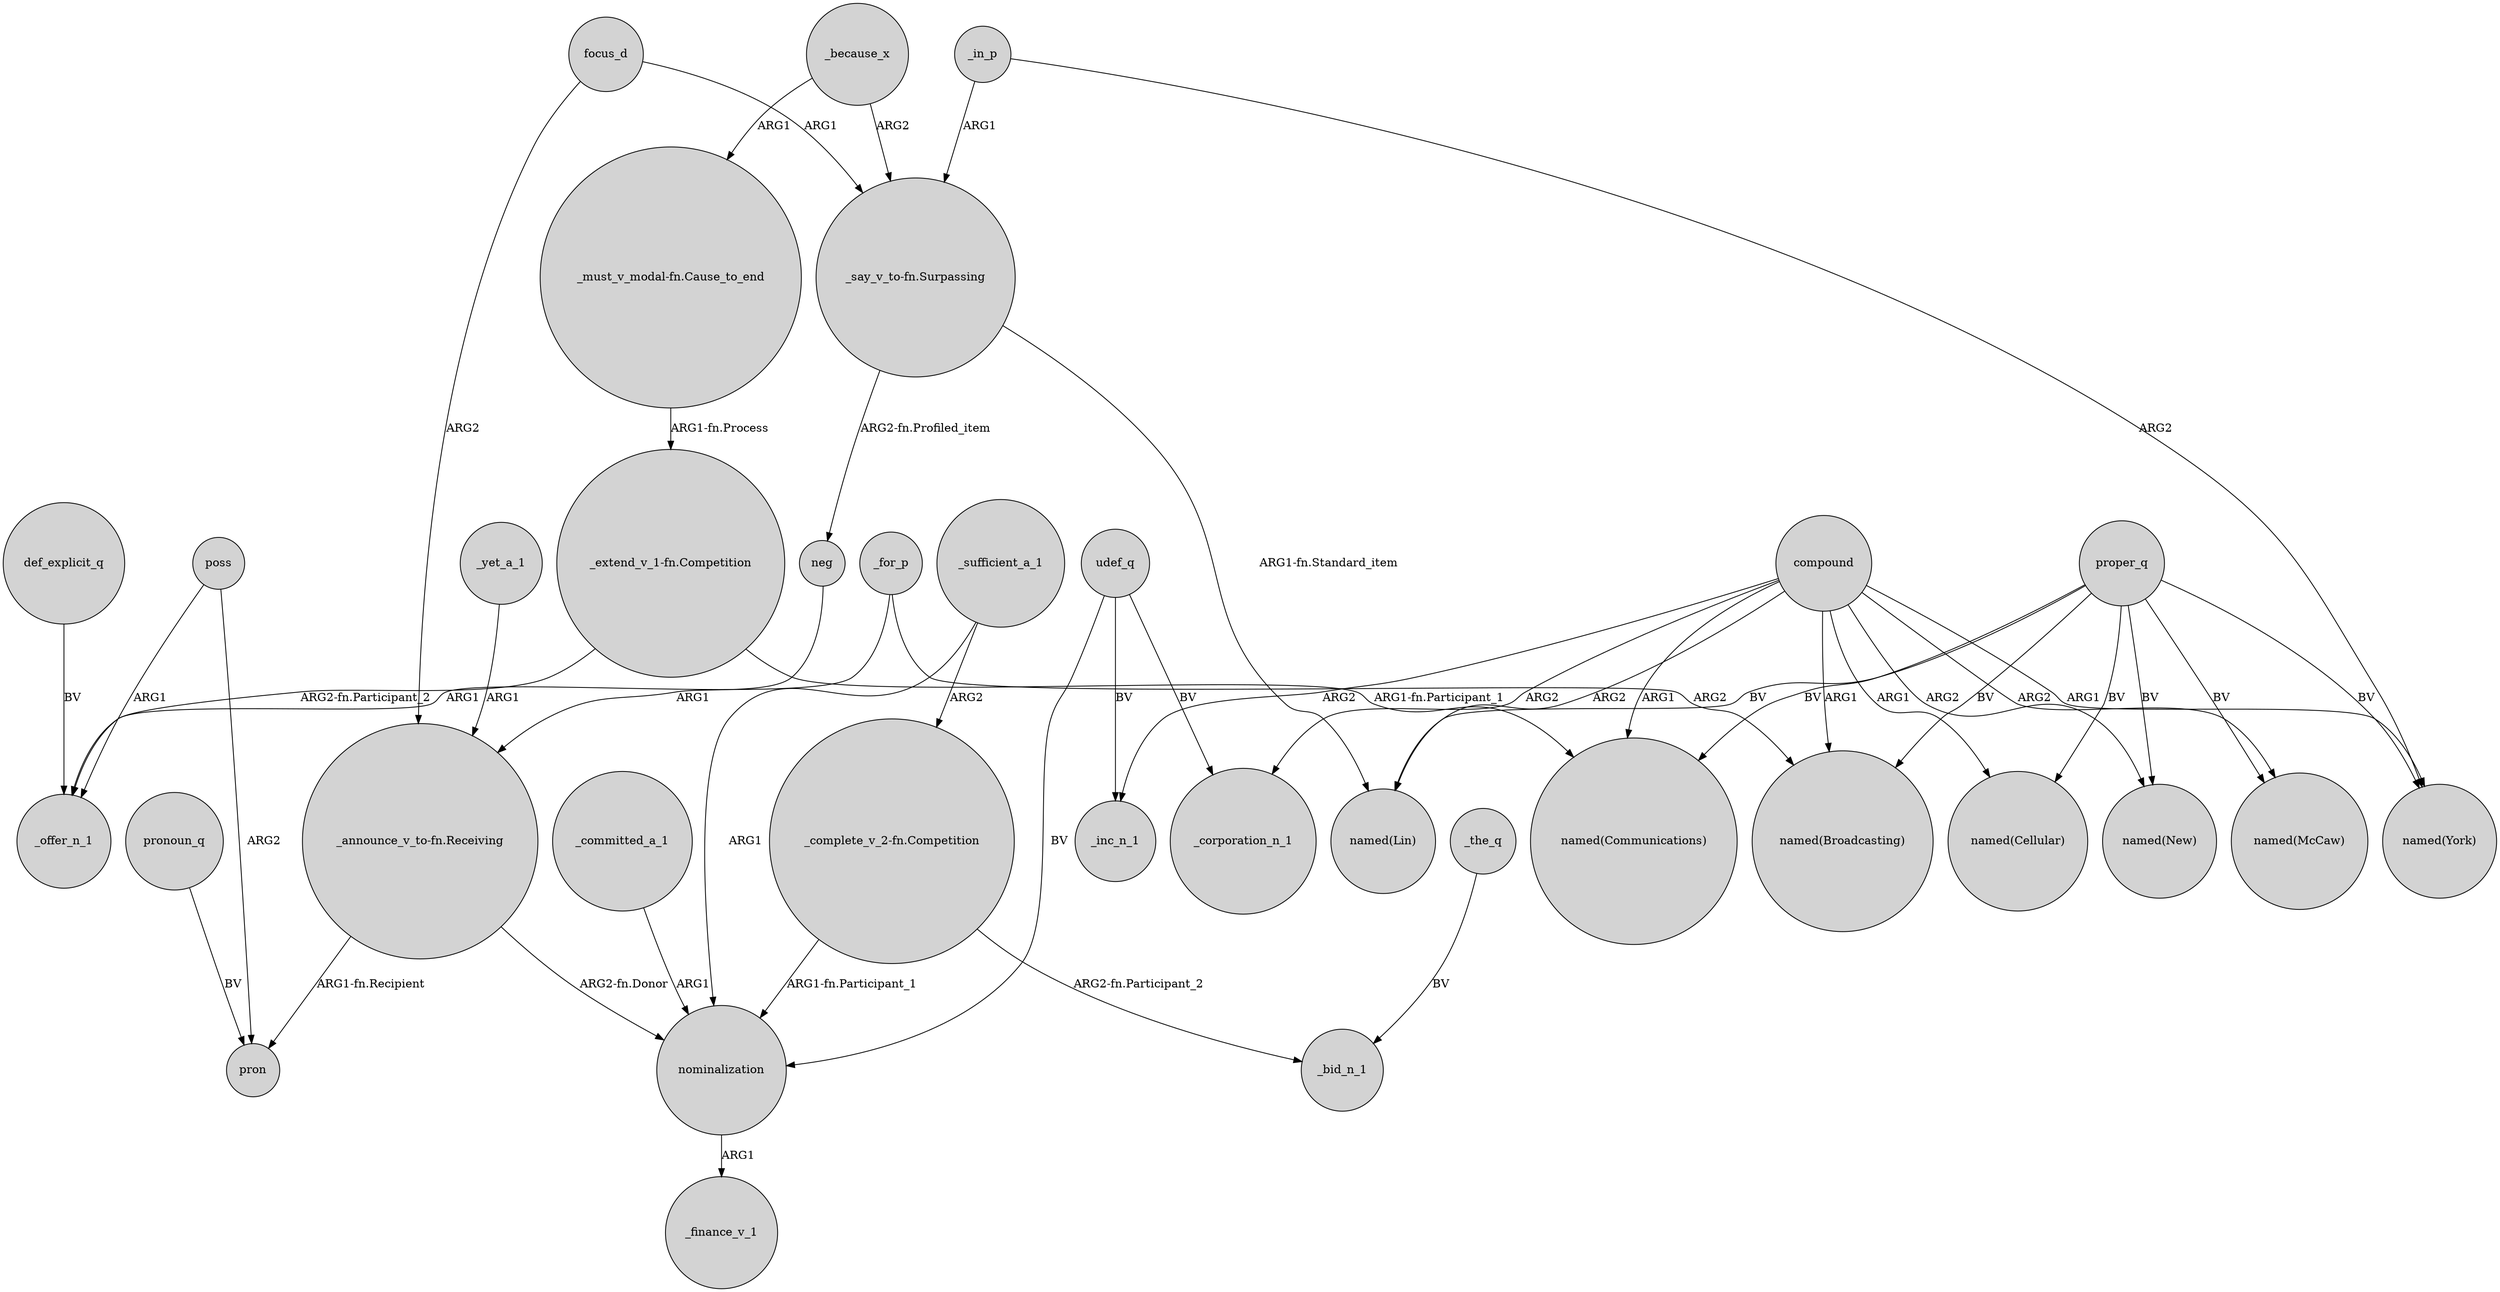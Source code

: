 digraph {
	node [shape=circle style=filled]
	compound -> "named(McCaw)" [label=ARG2]
	proper_q -> "named(Communications)" [label=BV]
	_for_p -> _offer_n_1 [label=ARG1]
	_sufficient_a_1 -> nominalization [label=ARG1]
	nominalization -> _finance_v_1 [label=ARG1]
	"_complete_v_2-fn.Competition" -> _bid_n_1 [label="ARG2-fn.Participant_2"]
	compound -> "named(New)" [label=ARG2]
	"_extend_v_1-fn.Competition" -> "named(Communications)" [label="ARG1-fn.Participant_1"]
	compound -> "named(Communications)" [label=ARG1]
	proper_q -> "named(New)" [label=BV]
	proper_q -> "named(Lin)" [label=BV]
	_because_x -> "_say_v_to-fn.Surpassing" [label=ARG2]
	compound -> "named(Cellular)" [label=ARG1]
	udef_q -> nominalization [label=BV]
	proper_q -> "named(McCaw)" [label=BV]
	_because_x -> "_must_v_modal-fn.Cause_to_end" [label=ARG1]
	proper_q -> "named(York)" [label=BV]
	pronoun_q -> pron [label=BV]
	poss -> _offer_n_1 [label=ARG1]
	udef_q -> _inc_n_1 [label=BV]
	poss -> pron [label=ARG2]
	compound -> _inc_n_1 [label=ARG2]
	"_say_v_to-fn.Surpassing" -> "named(Lin)" [label="ARG1-fn.Standard_item"]
	_in_p -> "_say_v_to-fn.Surpassing" [label=ARG1]
	neg -> "_announce_v_to-fn.Receiving" [label=ARG1]
	_in_p -> "named(York)" [label=ARG2]
	_committed_a_1 -> nominalization [label=ARG1]
	compound -> "named(Lin)" [label=ARG2]
	def_explicit_q -> _offer_n_1 [label=BV]
	"_must_v_modal-fn.Cause_to_end" -> "_extend_v_1-fn.Competition" [label="ARG1-fn.Process"]
	_the_q -> _bid_n_1 [label=BV]
	_yet_a_1 -> "_announce_v_to-fn.Receiving" [label=ARG1]
	focus_d -> "_announce_v_to-fn.Receiving" [label=ARG2]
	"_complete_v_2-fn.Competition" -> nominalization [label="ARG1-fn.Participant_1"]
	compound -> _corporation_n_1 [label=ARG2]
	udef_q -> _corporation_n_1 [label=BV]
	focus_d -> "_say_v_to-fn.Surpassing" [label=ARG1]
	"_announce_v_to-fn.Receiving" -> pron [label="ARG1-fn.Recipient"]
	compound -> "named(Broadcasting)" [label=ARG1]
	"_announce_v_to-fn.Receiving" -> nominalization [label="ARG2-fn.Donor"]
	compound -> "named(York)" [label=ARG1]
	_sufficient_a_1 -> "_complete_v_2-fn.Competition" [label=ARG2]
	proper_q -> "named(Cellular)" [label=BV]
	"_extend_v_1-fn.Competition" -> _offer_n_1 [label="ARG2-fn.Participant_2"]
	proper_q -> "named(Broadcasting)" [label=BV]
	_for_p -> "named(Broadcasting)" [label=ARG2]
	"_say_v_to-fn.Surpassing" -> neg [label="ARG2-fn.Profiled_item"]
}
